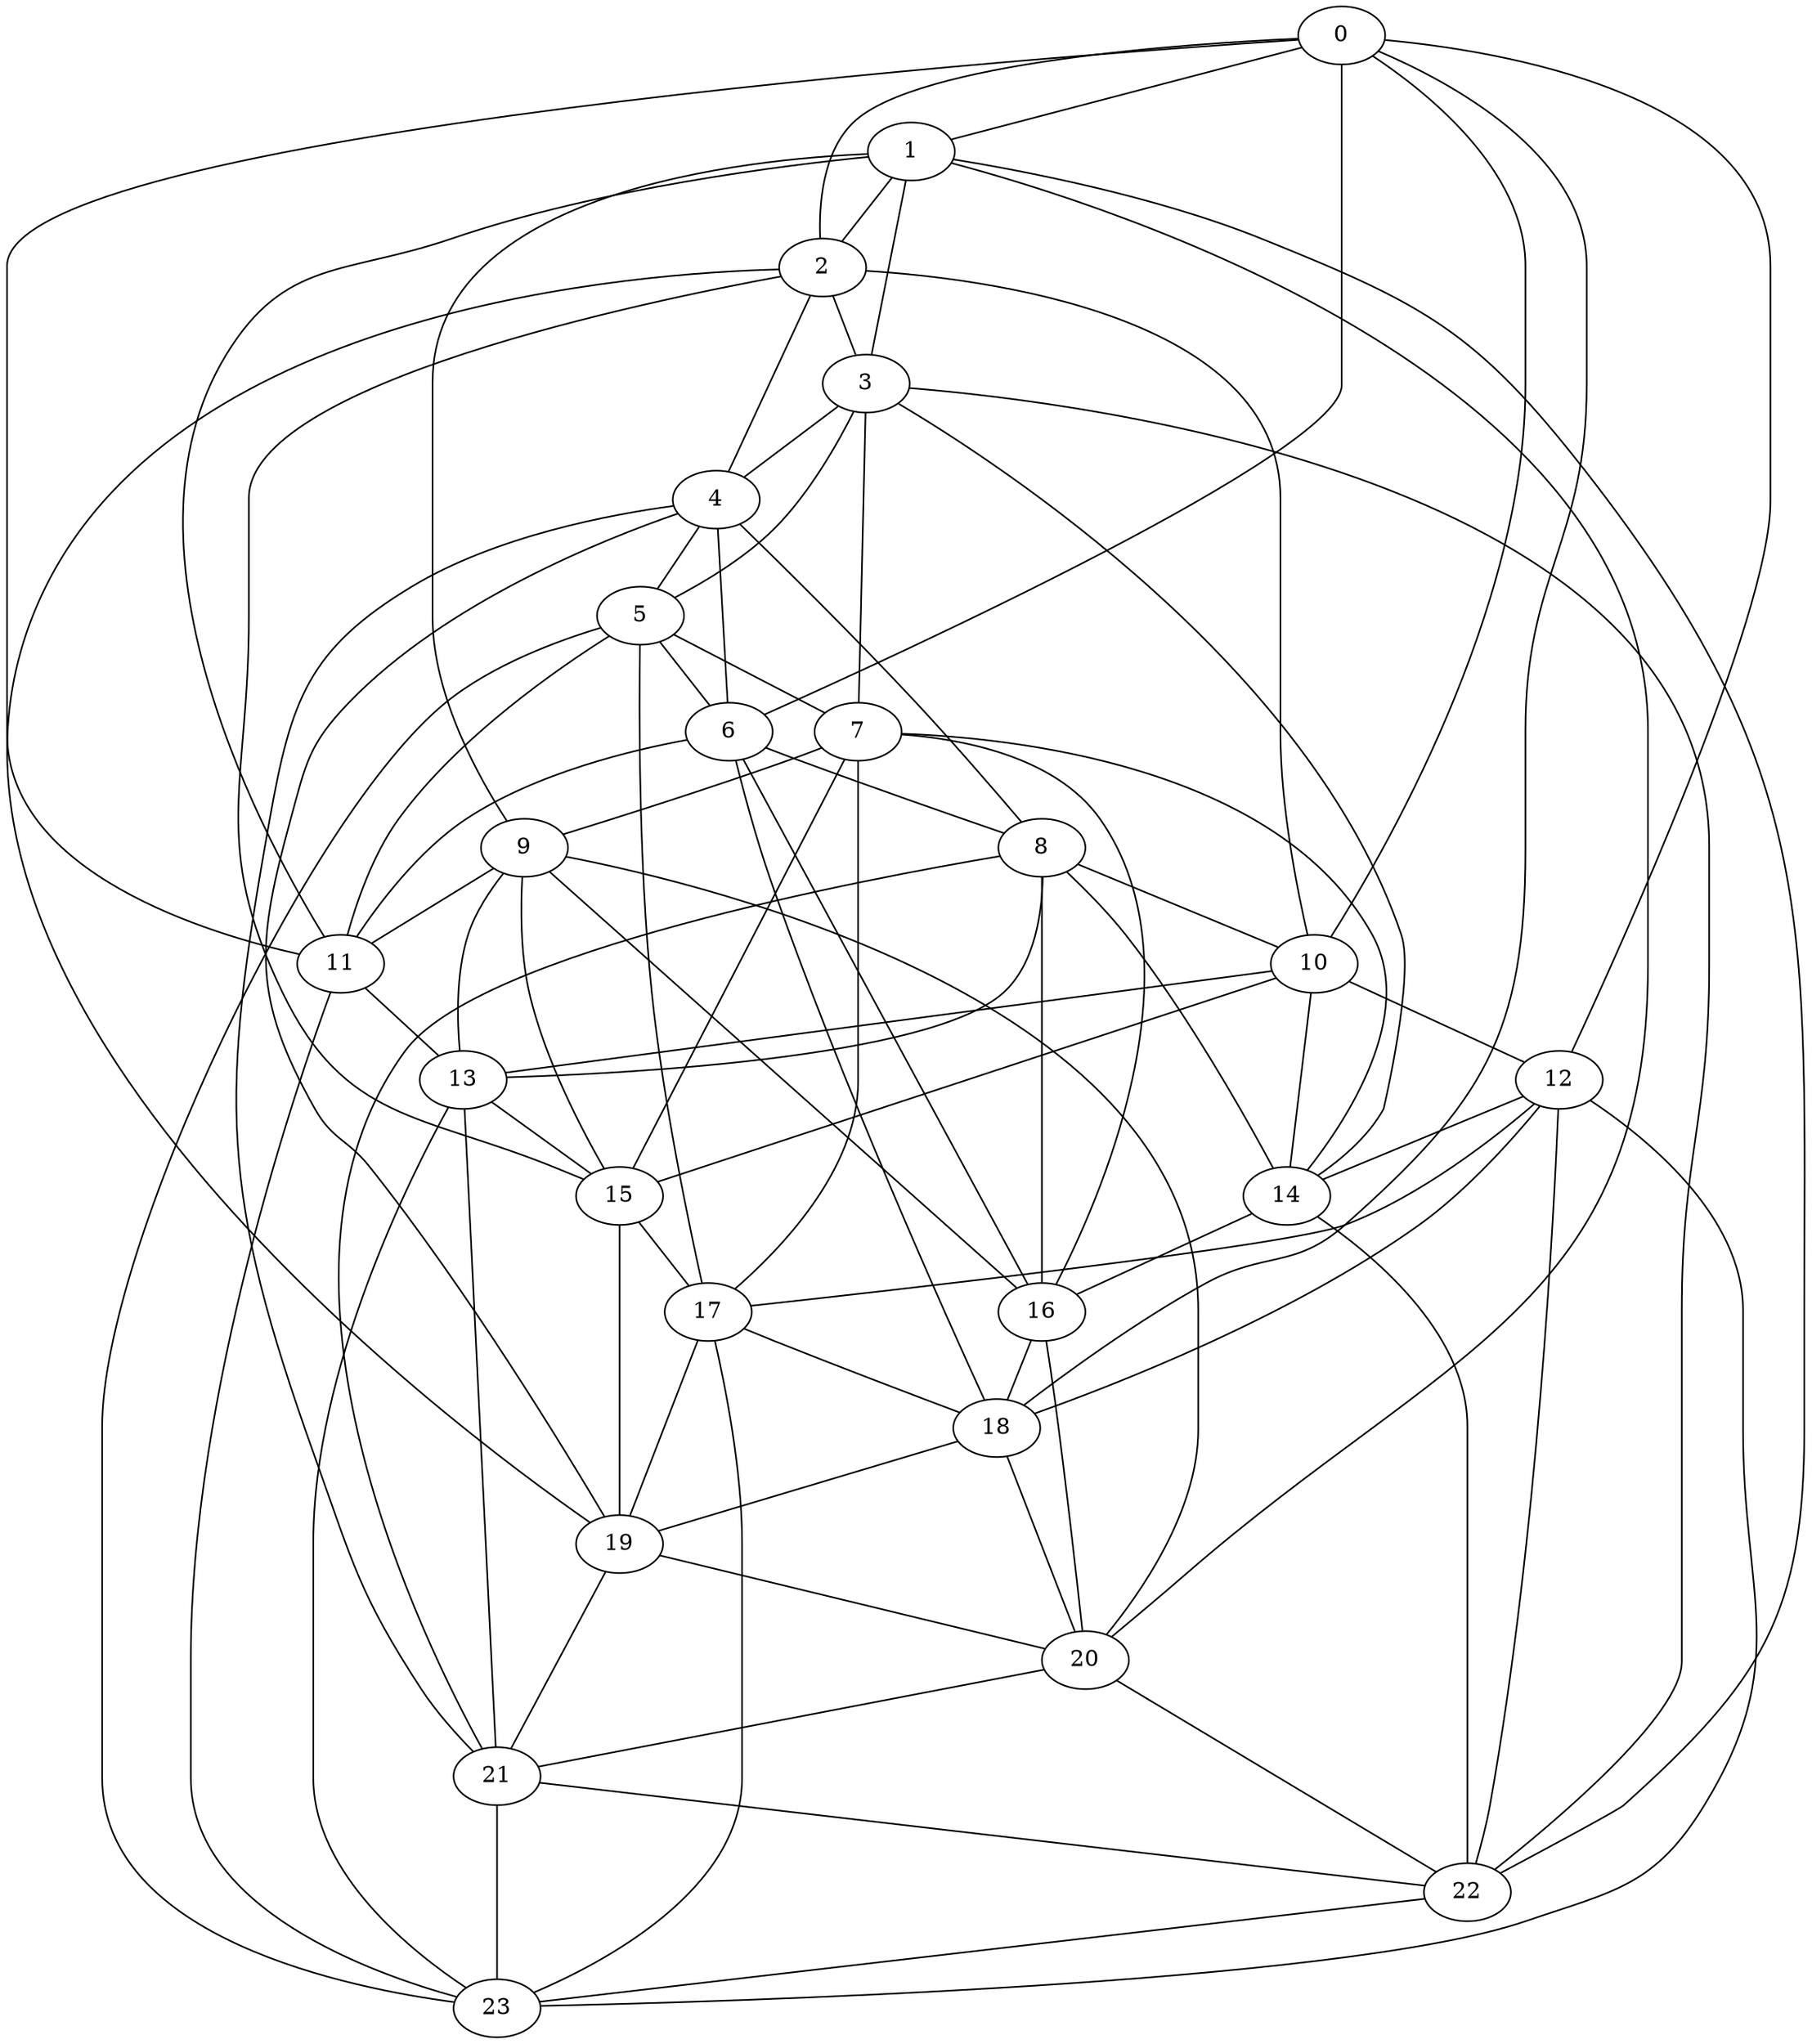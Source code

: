 graph g {0;1;2;3;4;5;6;7;8;9;10;11;12;13;14;15;16;17;18;19;20;21;22;23;0 -- 1;0 -- 2;0 -- 6;0 -- 10;0 -- 11;0 -- 12;0 -- 18;1 -- 2;1 -- 3;1 -- 9;1 -- 11;1 -- 20;1 -- 22;2 -- 3;2 -- 4;2 -- 10;2 -- 15;2 -- 19;3 -- 4;3 -- 5;3 -- 7;3 -- 14;3 -- 22;4 -- 5;4 -- 6;4 -- 8;4 -- 19;4 -- 21;5 -- 6;5 -- 7;5 -- 11;5 -- 17;5 -- 23;6 -- 8;6 -- 11;6 -- 16;6 -- 18;7 -- 9;7 -- 14;7 -- 15;7 -- 16;7 -- 17;8 -- 10;8 -- 13;8 -- 14;8 -- 16;8 -- 21;9 -- 11;9 -- 13;9 -- 15;9 -- 16;9 -- 20;10 -- 12;10 -- 13;10 -- 14;10 -- 15;11 -- 13;11 -- 23;12 -- 14;12 -- 17;12 -- 18;12 -- 22;12 -- 23;13 -- 15;13 -- 21;13 -- 23;14 -- 16;14 -- 22;15 -- 17;15 -- 19;16 -- 18;16 -- 20;17 -- 18;17 -- 19;17 -- 23;18 -- 19;18 -- 20;19 -- 20;19 -- 21;20 -- 21;20 -- 22;21 -- 22;21 -- 23;22 -- 23;}